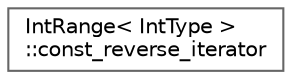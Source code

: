digraph "Graphical Class Hierarchy"
{
 // LATEX_PDF_SIZE
  bgcolor="transparent";
  edge [fontname=Helvetica,fontsize=10,labelfontname=Helvetica,labelfontsize=10];
  node [fontname=Helvetica,fontsize=10,shape=box,height=0.2,width=0.4];
  rankdir="LR";
  Node0 [id="Node000000",label="IntRange\< IntType \>\l::const_reverse_iterator",height=0.2,width=0.4,color="grey40", fillcolor="white", style="filled",URL="$classFoam_1_1IntRange_1_1const__reverse__iterator.html",tooltip=" "];
}
